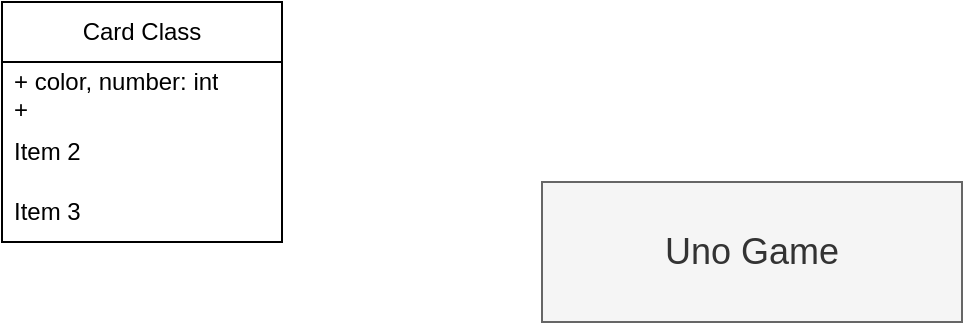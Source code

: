 <mxfile version="23.1.3" type="github">
  <diagram name="Page-1" id="kG88N6lFf-ojEKA3mu_b">
    <mxGraphModel dx="1015" dy="637" grid="1" gridSize="10" guides="1" tooltips="1" connect="1" arrows="1" fold="1" page="1" pageScale="1" pageWidth="850" pageHeight="1100" math="0" shadow="0">
      <root>
        <mxCell id="0" />
        <mxCell id="1" parent="0" />
        <mxCell id="_3oj7Q7fAfxv-RCMwoJ9-1" value="&lt;font style=&quot;font-size: 18px;&quot;&gt;Uno Game&lt;/font&gt;" style="rounded=0;whiteSpace=wrap;html=1;fillColor=#f5f5f5;fontColor=#333333;strokeColor=#666666;" vertex="1" parent="1">
          <mxGeometry x="320" y="260" width="210" height="70" as="geometry" />
        </mxCell>
        <mxCell id="_3oj7Q7fAfxv-RCMwoJ9-9" value="Card Class" style="swimlane;fontStyle=0;childLayout=stackLayout;horizontal=1;startSize=30;horizontalStack=0;resizeParent=1;resizeParentMax=0;resizeLast=0;collapsible=1;marginBottom=0;whiteSpace=wrap;html=1;" vertex="1" parent="1">
          <mxGeometry x="50" y="170" width="140" height="120" as="geometry" />
        </mxCell>
        <mxCell id="_3oj7Q7fAfxv-RCMwoJ9-10" value="+ color, number: int&lt;br&gt;+&amp;nbsp;" style="text;strokeColor=none;fillColor=none;align=left;verticalAlign=middle;spacingLeft=4;spacingRight=4;overflow=hidden;points=[[0,0.5],[1,0.5]];portConstraint=eastwest;rotatable=0;whiteSpace=wrap;html=1;" vertex="1" parent="_3oj7Q7fAfxv-RCMwoJ9-9">
          <mxGeometry y="30" width="140" height="30" as="geometry" />
        </mxCell>
        <mxCell id="_3oj7Q7fAfxv-RCMwoJ9-11" value="Item 2" style="text;strokeColor=none;fillColor=none;align=left;verticalAlign=middle;spacingLeft=4;spacingRight=4;overflow=hidden;points=[[0,0.5],[1,0.5]];portConstraint=eastwest;rotatable=0;whiteSpace=wrap;html=1;" vertex="1" parent="_3oj7Q7fAfxv-RCMwoJ9-9">
          <mxGeometry y="60" width="140" height="30" as="geometry" />
        </mxCell>
        <mxCell id="_3oj7Q7fAfxv-RCMwoJ9-12" value="Item 3" style="text;strokeColor=none;fillColor=none;align=left;verticalAlign=middle;spacingLeft=4;spacingRight=4;overflow=hidden;points=[[0,0.5],[1,0.5]];portConstraint=eastwest;rotatable=0;whiteSpace=wrap;html=1;" vertex="1" parent="_3oj7Q7fAfxv-RCMwoJ9-9">
          <mxGeometry y="90" width="140" height="30" as="geometry" />
        </mxCell>
      </root>
    </mxGraphModel>
  </diagram>
</mxfile>
